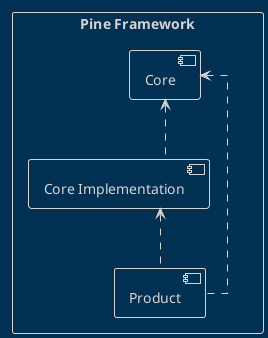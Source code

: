 @startuml
!theme blueprint
skinparam shadowing false
skinparam linetype polyline
skinparam linetype ortho
rectangle "Pine Framework" as pineFramework {

    component "Core" as core
    component "Core Implementation" as implementation
    component "Product" as product

    implementation .up.> core
    product .up.> core
    product .up.> implementation
}
@enduml